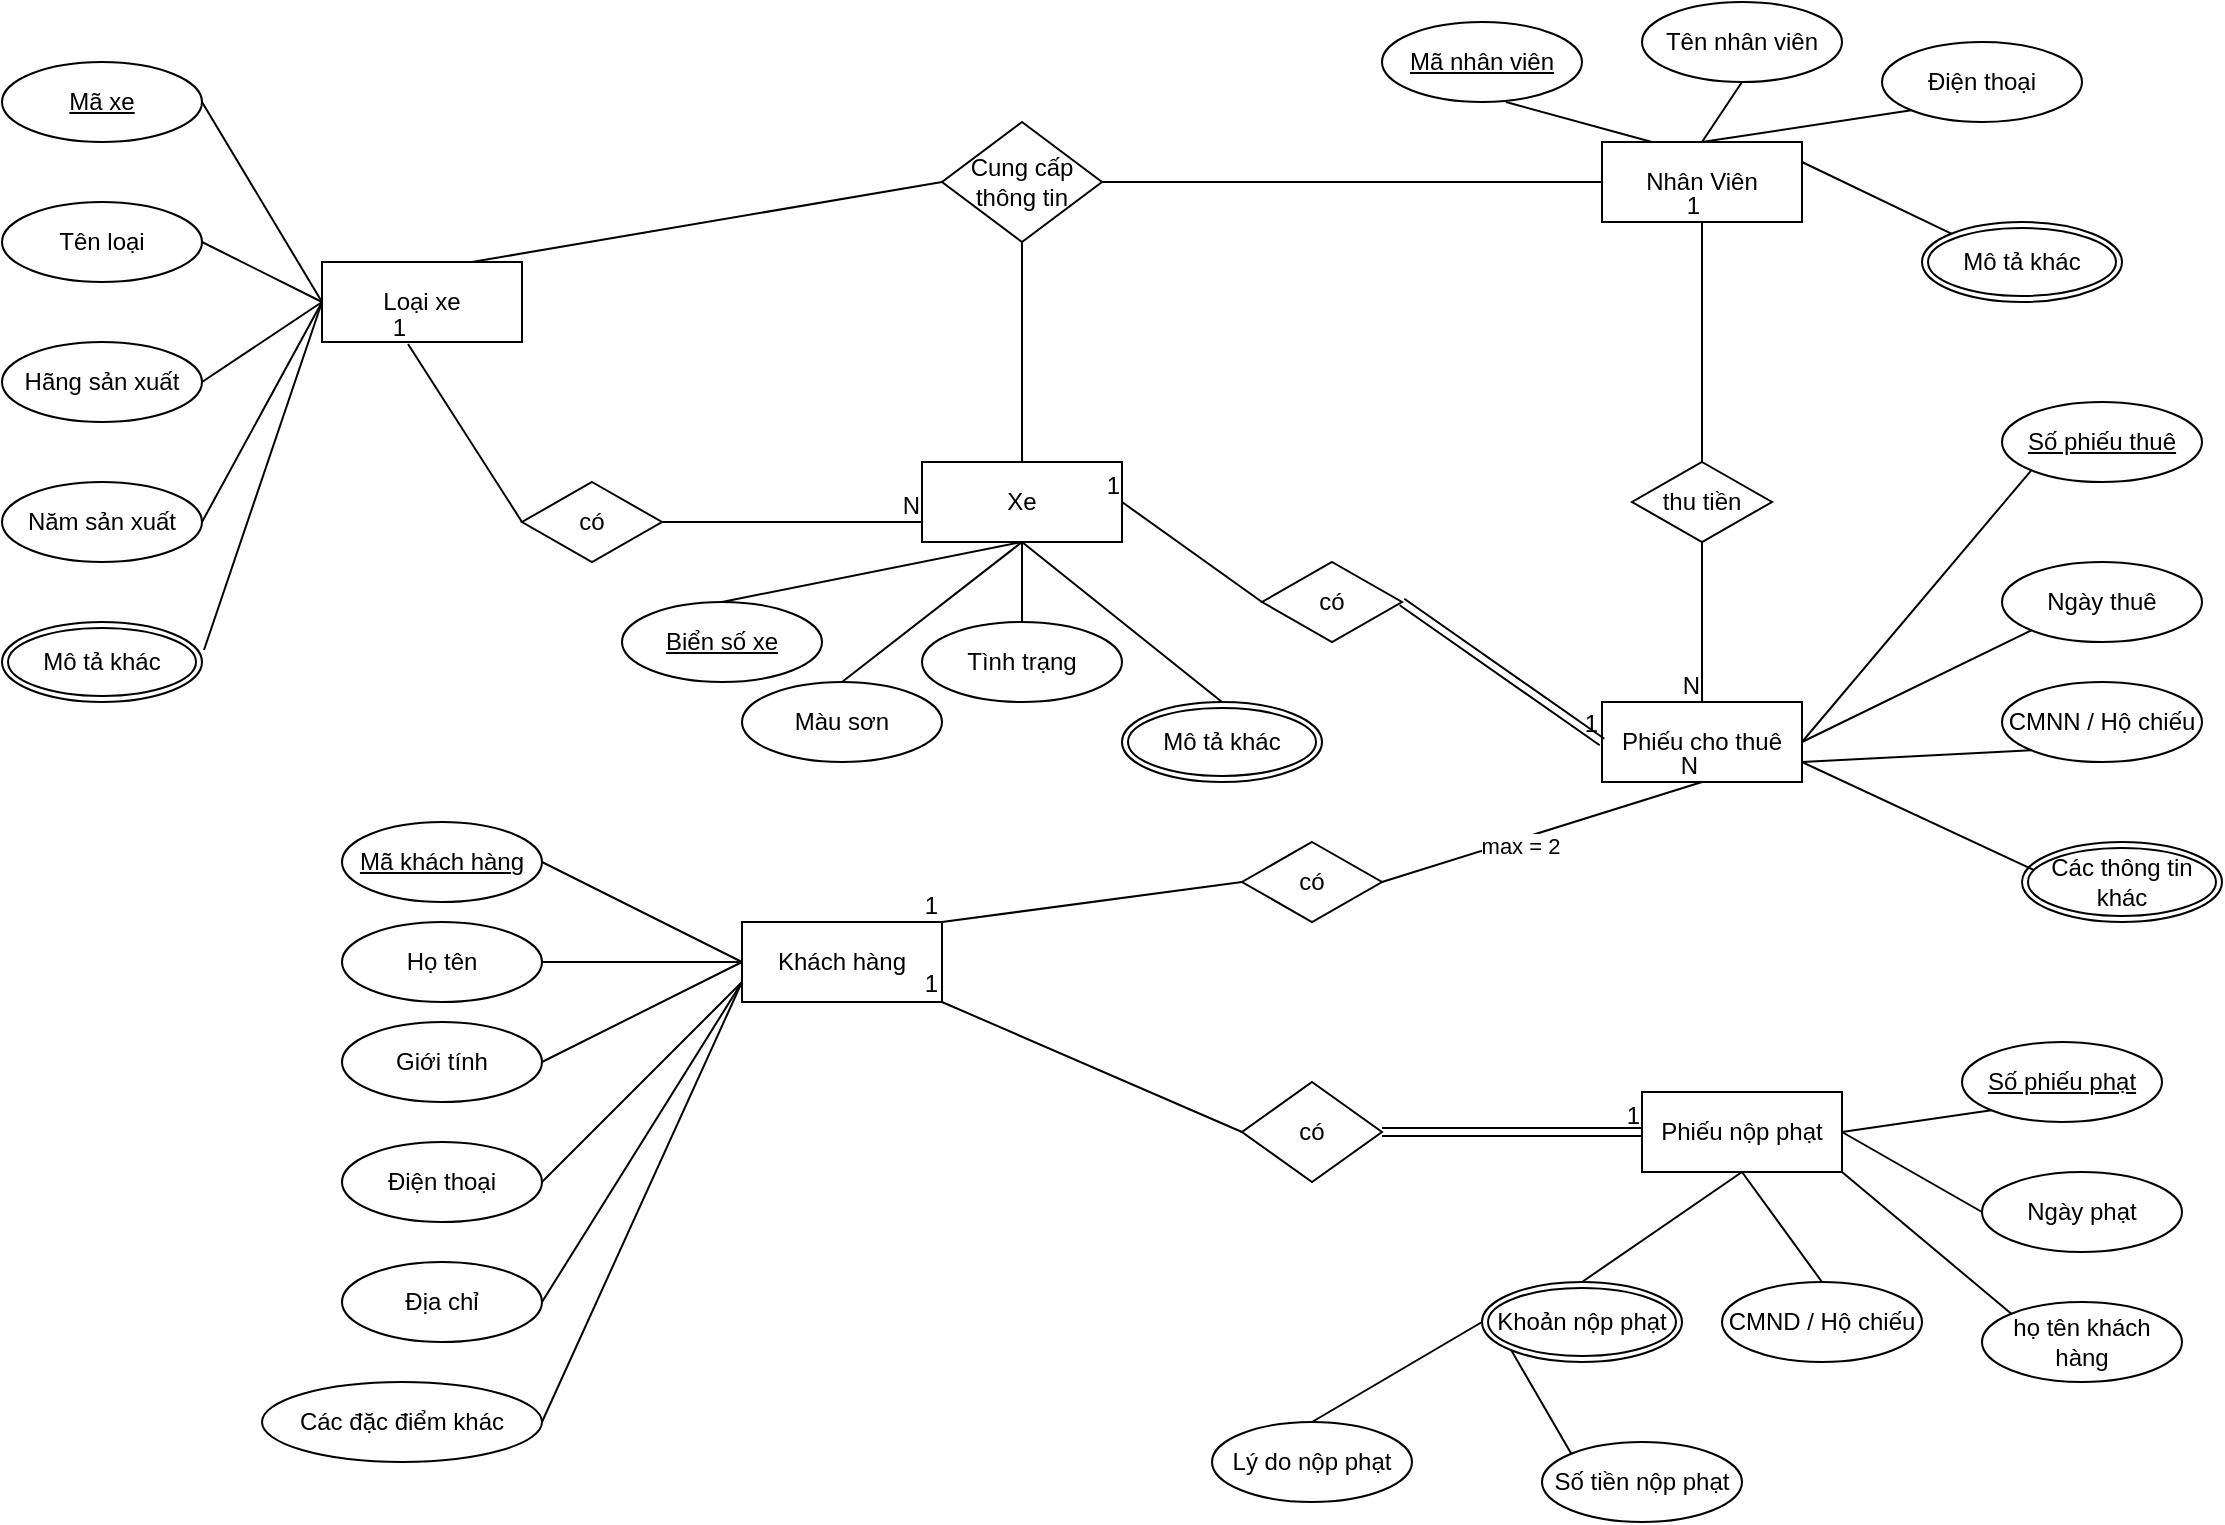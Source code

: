 <mxfile version="21.8.2" type="device">
  <diagram name="Page-1" id="RIZCi0_Y6E4zNr2SQtIL">
    <mxGraphModel dx="1386" dy="1893" grid="1" gridSize="10" guides="1" tooltips="1" connect="1" arrows="1" fold="1" page="1" pageScale="1" pageWidth="850" pageHeight="1100" math="0" shadow="0">
      <root>
        <mxCell id="0" />
        <mxCell id="1" parent="0" />
        <mxCell id="vP8TKwMheVow43DuTM-l-1" value="Loại xe" style="whiteSpace=wrap;html=1;align=center;" vertex="1" parent="1">
          <mxGeometry x="240" y="20" width="100" height="40" as="geometry" />
        </mxCell>
        <mxCell id="vP8TKwMheVow43DuTM-l-2" value="Xe" style="whiteSpace=wrap;html=1;align=center;" vertex="1" parent="1">
          <mxGeometry x="540" y="120" width="100" height="40" as="geometry" />
        </mxCell>
        <mxCell id="vP8TKwMheVow43DuTM-l-3" value="Khách hàng" style="whiteSpace=wrap;html=1;align=center;" vertex="1" parent="1">
          <mxGeometry x="450" y="350" width="100" height="40" as="geometry" />
        </mxCell>
        <mxCell id="vP8TKwMheVow43DuTM-l-4" value="Phiếu cho thuê" style="whiteSpace=wrap;html=1;align=center;" vertex="1" parent="1">
          <mxGeometry x="880" y="240" width="100" height="40" as="geometry" />
        </mxCell>
        <mxCell id="vP8TKwMheVow43DuTM-l-5" value="Nhân Viên" style="whiteSpace=wrap;html=1;align=center;" vertex="1" parent="1">
          <mxGeometry x="880" y="-40" width="100" height="40" as="geometry" />
        </mxCell>
        <mxCell id="vP8TKwMheVow43DuTM-l-6" value="có" style="shape=rhombus;perimeter=rhombusPerimeter;whiteSpace=wrap;html=1;align=center;" vertex="1" parent="1">
          <mxGeometry x="340" y="130" width="70" height="40" as="geometry" />
        </mxCell>
        <mxCell id="vP8TKwMheVow43DuTM-l-7" value="Phiếu nộp phạt" style="whiteSpace=wrap;html=1;align=center;" vertex="1" parent="1">
          <mxGeometry x="900" y="435" width="100" height="40" as="geometry" />
        </mxCell>
        <mxCell id="vP8TKwMheVow43DuTM-l-15" value="" style="endArrow=none;html=1;rounded=0;exitX=1;exitY=0.5;exitDx=0;exitDy=0;entryX=0;entryY=0.75;entryDx=0;entryDy=0;" edge="1" parent="1" source="vP8TKwMheVow43DuTM-l-6" target="vP8TKwMheVow43DuTM-l-2">
          <mxGeometry relative="1" as="geometry">
            <mxPoint x="490" y="290" as="sourcePoint" />
            <mxPoint x="650" y="290" as="targetPoint" />
          </mxGeometry>
        </mxCell>
        <mxCell id="vP8TKwMheVow43DuTM-l-16" value="N" style="resizable=0;html=1;whiteSpace=wrap;align=right;verticalAlign=bottom;" connectable="0" vertex="1" parent="vP8TKwMheVow43DuTM-l-15">
          <mxGeometry x="1" relative="1" as="geometry" />
        </mxCell>
        <mxCell id="vP8TKwMheVow43DuTM-l-17" value="" style="endArrow=none;html=1;rounded=0;entryX=0.43;entryY=1.025;entryDx=0;entryDy=0;exitX=0;exitY=0.5;exitDx=0;exitDy=0;entryPerimeter=0;" edge="1" parent="1" source="vP8TKwMheVow43DuTM-l-6" target="vP8TKwMheVow43DuTM-l-1">
          <mxGeometry relative="1" as="geometry">
            <mxPoint x="490" y="290" as="sourcePoint" />
            <mxPoint x="650" y="290" as="targetPoint" />
          </mxGeometry>
        </mxCell>
        <mxCell id="vP8TKwMheVow43DuTM-l-18" value="1" style="resizable=0;html=1;whiteSpace=wrap;align=right;verticalAlign=bottom;" connectable="0" vertex="1" parent="vP8TKwMheVow43DuTM-l-17">
          <mxGeometry x="1" relative="1" as="geometry" />
        </mxCell>
        <mxCell id="vP8TKwMheVow43DuTM-l-19" value="có" style="shape=rhombus;perimeter=rhombusPerimeter;whiteSpace=wrap;html=1;align=center;" vertex="1" parent="1">
          <mxGeometry x="700" y="310" width="70" height="40" as="geometry" />
        </mxCell>
        <mxCell id="vP8TKwMheVow43DuTM-l-20" value="có" style="shape=rhombus;perimeter=rhombusPerimeter;whiteSpace=wrap;html=1;align=center;" vertex="1" parent="1">
          <mxGeometry x="710" y="170" width="70" height="40" as="geometry" />
        </mxCell>
        <mxCell id="vP8TKwMheVow43DuTM-l-25" value="" style="endArrow=none;html=1;rounded=0;entryX=1;entryY=0;entryDx=0;entryDy=0;exitX=0;exitY=0.5;exitDx=0;exitDy=0;" edge="1" parent="1" source="vP8TKwMheVow43DuTM-l-19" target="vP8TKwMheVow43DuTM-l-3">
          <mxGeometry relative="1" as="geometry">
            <mxPoint x="490" y="290" as="sourcePoint" />
            <mxPoint x="650" y="290" as="targetPoint" />
          </mxGeometry>
        </mxCell>
        <mxCell id="vP8TKwMheVow43DuTM-l-26" value="1" style="resizable=0;html=1;whiteSpace=wrap;align=right;verticalAlign=bottom;" connectable="0" vertex="1" parent="vP8TKwMheVow43DuTM-l-25">
          <mxGeometry x="1" relative="1" as="geometry" />
        </mxCell>
        <mxCell id="vP8TKwMheVow43DuTM-l-27" value="" style="shape=link;html=1;rounded=0;exitX=1;exitY=0.5;exitDx=0;exitDy=0;width=-4;entryX=0;entryY=0.5;entryDx=0;entryDy=0;" edge="1" parent="1" source="vP8TKwMheVow43DuTM-l-20" target="vP8TKwMheVow43DuTM-l-4">
          <mxGeometry relative="1" as="geometry">
            <mxPoint x="490" y="290" as="sourcePoint" />
            <mxPoint x="690" y="240" as="targetPoint" />
          </mxGeometry>
        </mxCell>
        <mxCell id="vP8TKwMheVow43DuTM-l-28" value="1" style="resizable=0;html=1;whiteSpace=wrap;align=right;verticalAlign=bottom;" connectable="0" vertex="1" parent="vP8TKwMheVow43DuTM-l-27">
          <mxGeometry x="1" relative="1" as="geometry" />
        </mxCell>
        <mxCell id="vP8TKwMheVow43DuTM-l-29" value="" style="shape=link;html=1;rounded=0;entryX=0;entryY=0.5;entryDx=0;entryDy=0;width=-4;exitX=1;exitY=0.5;exitDx=0;exitDy=0;" edge="1" parent="1" source="vP8TKwMheVow43DuTM-l-31" target="vP8TKwMheVow43DuTM-l-7">
          <mxGeometry relative="1" as="geometry">
            <mxPoint x="750" y="450" as="sourcePoint" />
            <mxPoint x="940" y="290" as="targetPoint" />
          </mxGeometry>
        </mxCell>
        <mxCell id="vP8TKwMheVow43DuTM-l-30" value="1" style="resizable=0;html=1;whiteSpace=wrap;align=right;verticalAlign=bottom;" connectable="0" vertex="1" parent="vP8TKwMheVow43DuTM-l-29">
          <mxGeometry x="1" relative="1" as="geometry" />
        </mxCell>
        <mxCell id="vP8TKwMheVow43DuTM-l-31" value="có" style="shape=rhombus;perimeter=rhombusPerimeter;whiteSpace=wrap;html=1;align=center;" vertex="1" parent="1">
          <mxGeometry x="700" y="430" width="70" height="50" as="geometry" />
        </mxCell>
        <mxCell id="vP8TKwMheVow43DuTM-l-33" value="" style="endArrow=none;html=1;rounded=0;entryX=1;entryY=1;entryDx=0;entryDy=0;exitX=0;exitY=0.5;exitDx=0;exitDy=0;" edge="1" parent="1" source="vP8TKwMheVow43DuTM-l-31" target="vP8TKwMheVow43DuTM-l-3">
          <mxGeometry relative="1" as="geometry">
            <mxPoint x="710" y="340" as="sourcePoint" />
            <mxPoint x="560" y="380" as="targetPoint" />
          </mxGeometry>
        </mxCell>
        <mxCell id="vP8TKwMheVow43DuTM-l-34" value="1" style="resizable=0;html=1;whiteSpace=wrap;align=right;verticalAlign=bottom;" connectable="0" vertex="1" parent="vP8TKwMheVow43DuTM-l-33">
          <mxGeometry x="1" relative="1" as="geometry" />
        </mxCell>
        <mxCell id="vP8TKwMheVow43DuTM-l-35" value="thu tiền&lt;br&gt;" style="shape=rhombus;perimeter=rhombusPerimeter;whiteSpace=wrap;html=1;align=center;" vertex="1" parent="1">
          <mxGeometry x="895" y="120" width="70" height="40" as="geometry" />
        </mxCell>
        <mxCell id="vP8TKwMheVow43DuTM-l-36" value="Cung cấp &lt;br&gt;thông tin" style="shape=rhombus;perimeter=rhombusPerimeter;whiteSpace=wrap;html=1;align=center;" vertex="1" parent="1">
          <mxGeometry x="550" y="-50" width="80" height="60" as="geometry" />
        </mxCell>
        <mxCell id="vP8TKwMheVow43DuTM-l-38" value="" style="endArrow=none;html=1;rounded=0;entryX=0.5;entryY=1;entryDx=0;entryDy=0;exitX=0.5;exitY=0;exitDx=0;exitDy=0;" edge="1" parent="1" source="vP8TKwMheVow43DuTM-l-35" target="vP8TKwMheVow43DuTM-l-5">
          <mxGeometry relative="1" as="geometry">
            <mxPoint x="710" y="340" as="sourcePoint" />
            <mxPoint x="560" y="360" as="targetPoint" />
          </mxGeometry>
        </mxCell>
        <mxCell id="vP8TKwMheVow43DuTM-l-39" value="1" style="resizable=0;html=1;whiteSpace=wrap;align=right;verticalAlign=bottom;" connectable="0" vertex="1" parent="vP8TKwMheVow43DuTM-l-38">
          <mxGeometry x="1" relative="1" as="geometry" />
        </mxCell>
        <mxCell id="vP8TKwMheVow43DuTM-l-42" value="" style="endArrow=none;html=1;rounded=0;entryX=1;entryY=0.5;entryDx=0;entryDy=0;exitX=0;exitY=0.5;exitDx=0;exitDy=0;" edge="1" parent="1" source="vP8TKwMheVow43DuTM-l-20" target="vP8TKwMheVow43DuTM-l-2">
          <mxGeometry relative="1" as="geometry">
            <mxPoint x="710" y="340" as="sourcePoint" />
            <mxPoint x="560" y="360" as="targetPoint" />
          </mxGeometry>
        </mxCell>
        <mxCell id="vP8TKwMheVow43DuTM-l-43" value="1" style="resizable=0;html=1;whiteSpace=wrap;align=right;verticalAlign=bottom;" connectable="0" vertex="1" parent="vP8TKwMheVow43DuTM-l-42">
          <mxGeometry x="1" relative="1" as="geometry" />
        </mxCell>
        <mxCell id="vP8TKwMheVow43DuTM-l-44" value="" style="endArrow=none;html=1;rounded=0;exitX=1;exitY=0.5;exitDx=0;exitDy=0;entryX=0.5;entryY=1;entryDx=0;entryDy=0;" edge="1" parent="1" source="vP8TKwMheVow43DuTM-l-19" target="vP8TKwMheVow43DuTM-l-4">
          <mxGeometry relative="1" as="geometry">
            <mxPoint x="940" y="130" as="sourcePoint" />
            <mxPoint x="940" y="30" as="targetPoint" />
          </mxGeometry>
        </mxCell>
        <mxCell id="vP8TKwMheVow43DuTM-l-45" value="N" style="resizable=0;html=1;whiteSpace=wrap;align=right;verticalAlign=bottom;" connectable="0" vertex="1" parent="vP8TKwMheVow43DuTM-l-44">
          <mxGeometry x="1" relative="1" as="geometry" />
        </mxCell>
        <mxCell id="vP8TKwMheVow43DuTM-l-46" value="max = 2&lt;br&gt;" style="edgeLabel;html=1;align=center;verticalAlign=middle;resizable=0;points=[];" vertex="1" connectable="0" parent="vP8TKwMheVow43DuTM-l-44">
          <mxGeometry x="-0.15" y="-3" relative="1" as="geometry">
            <mxPoint as="offset" />
          </mxGeometry>
        </mxCell>
        <mxCell id="vP8TKwMheVow43DuTM-l-47" value="" style="endArrow=none;html=1;rounded=0;exitX=0.75;exitY=0;exitDx=0;exitDy=0;entryX=0;entryY=0.5;entryDx=0;entryDy=0;" edge="1" parent="1" source="vP8TKwMheVow43DuTM-l-1" target="vP8TKwMheVow43DuTM-l-36">
          <mxGeometry relative="1" as="geometry">
            <mxPoint x="490" y="290" as="sourcePoint" />
            <mxPoint x="650" y="290" as="targetPoint" />
          </mxGeometry>
        </mxCell>
        <mxCell id="vP8TKwMheVow43DuTM-l-48" value="" style="endArrow=none;html=1;rounded=0;exitX=1;exitY=0.5;exitDx=0;exitDy=0;entryX=0;entryY=0.5;entryDx=0;entryDy=0;" edge="1" parent="1" source="vP8TKwMheVow43DuTM-l-36" target="vP8TKwMheVow43DuTM-l-5">
          <mxGeometry relative="1" as="geometry">
            <mxPoint x="350" y="50" as="sourcePoint" />
            <mxPoint x="560" y="40" as="targetPoint" />
          </mxGeometry>
        </mxCell>
        <mxCell id="vP8TKwMheVow43DuTM-l-49" value="" style="endArrow=none;html=1;rounded=0;exitX=0.5;exitY=1;exitDx=0;exitDy=0;entryX=0.5;entryY=0;entryDx=0;entryDy=0;" edge="1" parent="1" source="vP8TKwMheVow43DuTM-l-36" target="vP8TKwMheVow43DuTM-l-2">
          <mxGeometry relative="1" as="geometry">
            <mxPoint x="640" y="40" as="sourcePoint" />
            <mxPoint x="890" y="-10" as="targetPoint" />
          </mxGeometry>
        </mxCell>
        <mxCell id="vP8TKwMheVow43DuTM-l-50" value="Mã xe" style="ellipse;whiteSpace=wrap;html=1;align=center;fontStyle=4;" vertex="1" parent="1">
          <mxGeometry x="80" y="-80" width="100" height="40" as="geometry" />
        </mxCell>
        <mxCell id="vP8TKwMheVow43DuTM-l-51" value="Tên loại" style="ellipse;whiteSpace=wrap;html=1;align=center;" vertex="1" parent="1">
          <mxGeometry x="80" y="-10" width="100" height="40" as="geometry" />
        </mxCell>
        <mxCell id="vP8TKwMheVow43DuTM-l-52" value="Hãng sản xuất" style="ellipse;whiteSpace=wrap;html=1;align=center;" vertex="1" parent="1">
          <mxGeometry x="80" y="60" width="100" height="40" as="geometry" />
        </mxCell>
        <mxCell id="vP8TKwMheVow43DuTM-l-53" value="Năm sản xuất" style="ellipse;whiteSpace=wrap;html=1;align=center;" vertex="1" parent="1">
          <mxGeometry x="80" y="130" width="100" height="40" as="geometry" />
        </mxCell>
        <mxCell id="vP8TKwMheVow43DuTM-l-54" value="Mô tả khác" style="ellipse;shape=doubleEllipse;margin=3;whiteSpace=wrap;html=1;align=center;" vertex="1" parent="1">
          <mxGeometry x="80" y="200" width="100" height="40" as="geometry" />
        </mxCell>
        <mxCell id="vP8TKwMheVow43DuTM-l-55" value="" style="endArrow=none;html=1;rounded=0;exitX=1;exitY=0.5;exitDx=0;exitDy=0;entryX=0;entryY=0.5;entryDx=0;entryDy=0;" edge="1" parent="1" source="vP8TKwMheVow43DuTM-l-50" target="vP8TKwMheVow43DuTM-l-1">
          <mxGeometry relative="1" as="geometry">
            <mxPoint x="490" y="290" as="sourcePoint" />
            <mxPoint x="650" y="290" as="targetPoint" />
          </mxGeometry>
        </mxCell>
        <mxCell id="vP8TKwMheVow43DuTM-l-56" value="" style="endArrow=none;html=1;rounded=0;exitX=1;exitY=0.5;exitDx=0;exitDy=0;entryX=0;entryY=0.5;entryDx=0;entryDy=0;" edge="1" parent="1" source="vP8TKwMheVow43DuTM-l-51" target="vP8TKwMheVow43DuTM-l-1">
          <mxGeometry relative="1" as="geometry">
            <mxPoint x="190" y="-50" as="sourcePoint" />
            <mxPoint x="250" y="50" as="targetPoint" />
          </mxGeometry>
        </mxCell>
        <mxCell id="vP8TKwMheVow43DuTM-l-57" value="" style="endArrow=none;html=1;rounded=0;exitX=1;exitY=0.5;exitDx=0;exitDy=0;entryX=0;entryY=0.5;entryDx=0;entryDy=0;" edge="1" parent="1" source="vP8TKwMheVow43DuTM-l-52" target="vP8TKwMheVow43DuTM-l-1">
          <mxGeometry relative="1" as="geometry">
            <mxPoint x="190" y="20" as="sourcePoint" />
            <mxPoint x="250" y="50" as="targetPoint" />
          </mxGeometry>
        </mxCell>
        <mxCell id="vP8TKwMheVow43DuTM-l-58" value="" style="endArrow=none;html=1;rounded=0;exitX=1;exitY=0.5;exitDx=0;exitDy=0;entryX=0;entryY=0.5;entryDx=0;entryDy=0;" edge="1" parent="1" source="vP8TKwMheVow43DuTM-l-53" target="vP8TKwMheVow43DuTM-l-1">
          <mxGeometry relative="1" as="geometry">
            <mxPoint x="190" y="90" as="sourcePoint" />
            <mxPoint x="250" y="50" as="targetPoint" />
          </mxGeometry>
        </mxCell>
        <mxCell id="vP8TKwMheVow43DuTM-l-59" value="" style="endArrow=none;html=1;rounded=0;exitX=1.01;exitY=0.35;exitDx=0;exitDy=0;entryX=0;entryY=0.5;entryDx=0;entryDy=0;exitPerimeter=0;" edge="1" parent="1" source="vP8TKwMheVow43DuTM-l-54" target="vP8TKwMheVow43DuTM-l-1">
          <mxGeometry relative="1" as="geometry">
            <mxPoint x="190" y="160" as="sourcePoint" />
            <mxPoint x="250" y="50" as="targetPoint" />
          </mxGeometry>
        </mxCell>
        <mxCell id="vP8TKwMheVow43DuTM-l-60" value="Biển số xe" style="ellipse;whiteSpace=wrap;html=1;align=center;fontStyle=4;" vertex="1" parent="1">
          <mxGeometry x="390" y="190" width="100" height="40" as="geometry" />
        </mxCell>
        <mxCell id="vP8TKwMheVow43DuTM-l-61" value="Màu sơn" style="ellipse;whiteSpace=wrap;html=1;align=center;" vertex="1" parent="1">
          <mxGeometry x="450" y="230" width="100" height="40" as="geometry" />
        </mxCell>
        <mxCell id="vP8TKwMheVow43DuTM-l-62" value="" style="endArrow=none;html=1;rounded=0;exitX=0.5;exitY=1;exitDx=0;exitDy=0;entryX=0.5;entryY=0;entryDx=0;entryDy=0;" edge="1" parent="1" source="vP8TKwMheVow43DuTM-l-35" target="vP8TKwMheVow43DuTM-l-4">
          <mxGeometry relative="1" as="geometry">
            <mxPoint x="420" y="160" as="sourcePoint" />
            <mxPoint x="550" y="160" as="targetPoint" />
          </mxGeometry>
        </mxCell>
        <mxCell id="vP8TKwMheVow43DuTM-l-63" value="N" style="resizable=0;html=1;whiteSpace=wrap;align=right;verticalAlign=bottom;" connectable="0" vertex="1" parent="vP8TKwMheVow43DuTM-l-62">
          <mxGeometry x="1" relative="1" as="geometry" />
        </mxCell>
        <mxCell id="vP8TKwMheVow43DuTM-l-64" value="Tình trạng" style="ellipse;whiteSpace=wrap;html=1;align=center;" vertex="1" parent="1">
          <mxGeometry x="540" y="200" width="100" height="40" as="geometry" />
        </mxCell>
        <mxCell id="vP8TKwMheVow43DuTM-l-65" value="Mô tả khác" style="ellipse;shape=doubleEllipse;margin=3;whiteSpace=wrap;html=1;align=center;" vertex="1" parent="1">
          <mxGeometry x="640" y="240" width="100" height="40" as="geometry" />
        </mxCell>
        <mxCell id="vP8TKwMheVow43DuTM-l-66" value="" style="endArrow=none;html=1;rounded=0;exitX=0.5;exitY=1;exitDx=0;exitDy=0;entryX=0.5;entryY=0;entryDx=0;entryDy=0;" edge="1" parent="1" source="vP8TKwMheVow43DuTM-l-2" target="vP8TKwMheVow43DuTM-l-60">
          <mxGeometry relative="1" as="geometry">
            <mxPoint x="190" y="-50" as="sourcePoint" />
            <mxPoint x="250" y="50" as="targetPoint" />
          </mxGeometry>
        </mxCell>
        <mxCell id="vP8TKwMheVow43DuTM-l-67" value="" style="endArrow=none;html=1;rounded=0;entryX=0.5;entryY=0;entryDx=0;entryDy=0;exitX=0.5;exitY=1;exitDx=0;exitDy=0;" edge="1" parent="1" source="vP8TKwMheVow43DuTM-l-2" target="vP8TKwMheVow43DuTM-l-61">
          <mxGeometry relative="1" as="geometry">
            <mxPoint x="590" y="160" as="sourcePoint" />
            <mxPoint x="450" y="200" as="targetPoint" />
          </mxGeometry>
        </mxCell>
        <mxCell id="vP8TKwMheVow43DuTM-l-69" value="" style="endArrow=none;html=1;rounded=0;entryX=0.5;entryY=0;entryDx=0;entryDy=0;exitX=0.5;exitY=1;exitDx=0;exitDy=0;" edge="1" parent="1" source="vP8TKwMheVow43DuTM-l-2" target="vP8TKwMheVow43DuTM-l-64">
          <mxGeometry relative="1" as="geometry">
            <mxPoint x="600" y="170" as="sourcePoint" />
            <mxPoint x="510" y="240" as="targetPoint" />
          </mxGeometry>
        </mxCell>
        <mxCell id="vP8TKwMheVow43DuTM-l-70" value="" style="endArrow=none;html=1;rounded=0;entryX=0.5;entryY=0;entryDx=0;entryDy=0;exitX=0.5;exitY=1;exitDx=0;exitDy=0;" edge="1" parent="1" source="vP8TKwMheVow43DuTM-l-2" target="vP8TKwMheVow43DuTM-l-65">
          <mxGeometry relative="1" as="geometry">
            <mxPoint x="600" y="170" as="sourcePoint" />
            <mxPoint x="600" y="210" as="targetPoint" />
          </mxGeometry>
        </mxCell>
        <mxCell id="vP8TKwMheVow43DuTM-l-71" value="Mã khách hàng" style="ellipse;whiteSpace=wrap;html=1;align=center;fontStyle=4;" vertex="1" parent="1">
          <mxGeometry x="250" y="300" width="100" height="40" as="geometry" />
        </mxCell>
        <mxCell id="vP8TKwMheVow43DuTM-l-72" value="" style="endArrow=none;html=1;rounded=0;exitX=1;exitY=0.5;exitDx=0;exitDy=0;entryX=0;entryY=0.5;entryDx=0;entryDy=0;" edge="1" parent="1" source="vP8TKwMheVow43DuTM-l-71" target="vP8TKwMheVow43DuTM-l-3">
          <mxGeometry relative="1" as="geometry">
            <mxPoint x="191" y="224" as="sourcePoint" />
            <mxPoint x="250" y="50" as="targetPoint" />
          </mxGeometry>
        </mxCell>
        <mxCell id="vP8TKwMheVow43DuTM-l-74" value="Họ tên" style="ellipse;whiteSpace=wrap;html=1;align=center;" vertex="1" parent="1">
          <mxGeometry x="250" y="350" width="100" height="40" as="geometry" />
        </mxCell>
        <mxCell id="vP8TKwMheVow43DuTM-l-75" value="Giới tính" style="ellipse;whiteSpace=wrap;html=1;align=center;" vertex="1" parent="1">
          <mxGeometry x="250" y="400" width="100" height="40" as="geometry" />
        </mxCell>
        <mxCell id="vP8TKwMheVow43DuTM-l-76" value="Điện thoại" style="ellipse;whiteSpace=wrap;html=1;align=center;" vertex="1" parent="1">
          <mxGeometry x="250" y="460" width="100" height="40" as="geometry" />
        </mxCell>
        <mxCell id="vP8TKwMheVow43DuTM-l-77" value="Địa chỉ" style="ellipse;whiteSpace=wrap;html=1;align=center;" vertex="1" parent="1">
          <mxGeometry x="250" y="520" width="100" height="40" as="geometry" />
        </mxCell>
        <mxCell id="vP8TKwMheVow43DuTM-l-78" value="Các đặc điểm khác" style="ellipse;whiteSpace=wrap;html=1;align=center;" vertex="1" parent="1">
          <mxGeometry x="210" y="580" width="140" height="40" as="geometry" />
        </mxCell>
        <mxCell id="vP8TKwMheVow43DuTM-l-79" value="" style="endArrow=none;html=1;rounded=0;exitX=1;exitY=0.5;exitDx=0;exitDy=0;entryX=0;entryY=0.5;entryDx=0;entryDy=0;" edge="1" parent="1" source="vP8TKwMheVow43DuTM-l-74" target="vP8TKwMheVow43DuTM-l-3">
          <mxGeometry relative="1" as="geometry">
            <mxPoint x="360" y="330" as="sourcePoint" />
            <mxPoint x="460" y="380" as="targetPoint" />
          </mxGeometry>
        </mxCell>
        <mxCell id="vP8TKwMheVow43DuTM-l-80" value="" style="endArrow=none;html=1;rounded=0;exitX=1;exitY=0.5;exitDx=0;exitDy=0;entryX=0;entryY=0.5;entryDx=0;entryDy=0;" edge="1" parent="1" source="vP8TKwMheVow43DuTM-l-75" target="vP8TKwMheVow43DuTM-l-3">
          <mxGeometry relative="1" as="geometry">
            <mxPoint x="360" y="380" as="sourcePoint" />
            <mxPoint x="460" y="380" as="targetPoint" />
          </mxGeometry>
        </mxCell>
        <mxCell id="vP8TKwMheVow43DuTM-l-81" value="" style="endArrow=none;html=1;rounded=0;exitX=1;exitY=0.5;exitDx=0;exitDy=0;entryX=0;entryY=0.75;entryDx=0;entryDy=0;" edge="1" parent="1" source="vP8TKwMheVow43DuTM-l-76" target="vP8TKwMheVow43DuTM-l-3">
          <mxGeometry relative="1" as="geometry">
            <mxPoint x="360" y="430" as="sourcePoint" />
            <mxPoint x="460" y="380" as="targetPoint" />
          </mxGeometry>
        </mxCell>
        <mxCell id="vP8TKwMheVow43DuTM-l-82" value="" style="endArrow=none;html=1;rounded=0;exitX=1;exitY=0.5;exitDx=0;exitDy=0;entryX=0;entryY=0.75;entryDx=0;entryDy=0;" edge="1" parent="1" source="vP8TKwMheVow43DuTM-l-77" target="vP8TKwMheVow43DuTM-l-3">
          <mxGeometry relative="1" as="geometry">
            <mxPoint x="360" y="490" as="sourcePoint" />
            <mxPoint x="460" y="390" as="targetPoint" />
          </mxGeometry>
        </mxCell>
        <mxCell id="vP8TKwMheVow43DuTM-l-83" value="" style="endArrow=none;html=1;rounded=0;exitX=1;exitY=0.5;exitDx=0;exitDy=0;entryX=0;entryY=0.75;entryDx=0;entryDy=0;" edge="1" parent="1" source="vP8TKwMheVow43DuTM-l-78" target="vP8TKwMheVow43DuTM-l-3">
          <mxGeometry relative="1" as="geometry">
            <mxPoint x="360" y="550" as="sourcePoint" />
            <mxPoint x="460" y="390" as="targetPoint" />
          </mxGeometry>
        </mxCell>
        <mxCell id="vP8TKwMheVow43DuTM-l-84" value="Số phiếu thuê" style="ellipse;whiteSpace=wrap;html=1;align=center;fontStyle=4;" vertex="1" parent="1">
          <mxGeometry x="1080" y="90" width="100" height="40" as="geometry" />
        </mxCell>
        <mxCell id="vP8TKwMheVow43DuTM-l-85" value="Ngày thuê" style="ellipse;whiteSpace=wrap;html=1;align=center;" vertex="1" parent="1">
          <mxGeometry x="1080" y="170" width="100" height="40" as="geometry" />
        </mxCell>
        <mxCell id="vP8TKwMheVow43DuTM-l-86" value="CMNN / Hộ chiếu" style="ellipse;whiteSpace=wrap;html=1;align=center;" vertex="1" parent="1">
          <mxGeometry x="1080" y="230" width="100" height="40" as="geometry" />
        </mxCell>
        <mxCell id="vP8TKwMheVow43DuTM-l-95" value="Các thông tin khác" style="ellipse;shape=doubleEllipse;margin=3;whiteSpace=wrap;html=1;align=center;" vertex="1" parent="1">
          <mxGeometry x="1090" y="310" width="100" height="40" as="geometry" />
        </mxCell>
        <mxCell id="vP8TKwMheVow43DuTM-l-96" value="" style="endArrow=none;html=1;rounded=0;exitX=0;exitY=1;exitDx=0;exitDy=0;entryX=1;entryY=0.5;entryDx=0;entryDy=0;" edge="1" parent="1" source="vP8TKwMheVow43DuTM-l-84" target="vP8TKwMheVow43DuTM-l-4">
          <mxGeometry relative="1" as="geometry">
            <mxPoint x="360" y="330" as="sourcePoint" />
            <mxPoint x="460" y="380" as="targetPoint" />
          </mxGeometry>
        </mxCell>
        <mxCell id="vP8TKwMheVow43DuTM-l-97" value="" style="endArrow=none;html=1;rounded=0;exitX=0;exitY=1;exitDx=0;exitDy=0;" edge="1" parent="1" source="vP8TKwMheVow43DuTM-l-85">
          <mxGeometry relative="1" as="geometry">
            <mxPoint x="1105" y="134" as="sourcePoint" />
            <mxPoint x="980" y="260" as="targetPoint" />
          </mxGeometry>
        </mxCell>
        <mxCell id="vP8TKwMheVow43DuTM-l-98" value="" style="endArrow=none;html=1;rounded=0;exitX=0;exitY=1;exitDx=0;exitDy=0;entryX=1;entryY=0.75;entryDx=0;entryDy=0;" edge="1" parent="1" source="vP8TKwMheVow43DuTM-l-86" target="vP8TKwMheVow43DuTM-l-4">
          <mxGeometry relative="1" as="geometry">
            <mxPoint x="1105" y="214" as="sourcePoint" />
            <mxPoint x="990" y="260" as="targetPoint" />
          </mxGeometry>
        </mxCell>
        <mxCell id="vP8TKwMheVow43DuTM-l-99" value="" style="endArrow=none;html=1;rounded=0;exitX=0.06;exitY=0.35;exitDx=0;exitDy=0;entryX=1;entryY=0.75;entryDx=0;entryDy=0;exitPerimeter=0;" edge="1" parent="1" source="vP8TKwMheVow43DuTM-l-95" target="vP8TKwMheVow43DuTM-l-4">
          <mxGeometry relative="1" as="geometry">
            <mxPoint x="1105" y="274" as="sourcePoint" />
            <mxPoint x="990" y="280" as="targetPoint" />
          </mxGeometry>
        </mxCell>
        <mxCell id="vP8TKwMheVow43DuTM-l-100" value="Số phiếu phạt" style="ellipse;whiteSpace=wrap;html=1;align=center;fontStyle=4;" vertex="1" parent="1">
          <mxGeometry x="1060" y="410" width="100" height="40" as="geometry" />
        </mxCell>
        <mxCell id="vP8TKwMheVow43DuTM-l-101" value="Ngày phạt" style="ellipse;whiteSpace=wrap;html=1;align=center;" vertex="1" parent="1">
          <mxGeometry x="1070" y="475" width="100" height="40" as="geometry" />
        </mxCell>
        <mxCell id="vP8TKwMheVow43DuTM-l-102" value="họ tên khách hàng" style="ellipse;whiteSpace=wrap;html=1;align=center;" vertex="1" parent="1">
          <mxGeometry x="1070" y="540" width="100" height="40" as="geometry" />
        </mxCell>
        <mxCell id="vP8TKwMheVow43DuTM-l-103" value="CMND / Hộ chiếu" style="ellipse;whiteSpace=wrap;html=1;align=center;" vertex="1" parent="1">
          <mxGeometry x="940" y="530" width="100" height="40" as="geometry" />
        </mxCell>
        <mxCell id="vP8TKwMheVow43DuTM-l-105" value="" style="endArrow=none;html=1;rounded=0;exitX=0.5;exitY=0;exitDx=0;exitDy=0;entryX=0.5;entryY=1;entryDx=0;entryDy=0;" edge="1" parent="1" source="vP8TKwMheVow43DuTM-l-111" target="vP8TKwMheVow43DuTM-l-7">
          <mxGeometry relative="1" as="geometry">
            <mxPoint x="895.355" y="535.858" as="sourcePoint" />
            <mxPoint x="990" y="270" as="targetPoint" />
          </mxGeometry>
        </mxCell>
        <mxCell id="vP8TKwMheVow43DuTM-l-106" value="" style="endArrow=none;html=1;rounded=0;exitX=0.5;exitY=0;exitDx=0;exitDy=0;entryX=0.5;entryY=1;entryDx=0;entryDy=0;" edge="1" parent="1" source="vP8TKwMheVow43DuTM-l-103" target="vP8TKwMheVow43DuTM-l-7">
          <mxGeometry relative="1" as="geometry">
            <mxPoint x="905" y="546" as="sourcePoint" />
            <mxPoint x="960" y="485" as="targetPoint" />
          </mxGeometry>
        </mxCell>
        <mxCell id="vP8TKwMheVow43DuTM-l-107" value="" style="endArrow=none;html=1;rounded=0;exitX=0;exitY=0;exitDx=0;exitDy=0;entryX=1;entryY=1;entryDx=0;entryDy=0;" edge="1" parent="1" source="vP8TKwMheVow43DuTM-l-102" target="vP8TKwMheVow43DuTM-l-7">
          <mxGeometry relative="1" as="geometry">
            <mxPoint x="1000" y="540" as="sourcePoint" />
            <mxPoint x="960" y="485" as="targetPoint" />
          </mxGeometry>
        </mxCell>
        <mxCell id="vP8TKwMheVow43DuTM-l-108" value="" style="endArrow=none;html=1;rounded=0;exitX=0;exitY=0.5;exitDx=0;exitDy=0;entryX=1;entryY=0.5;entryDx=0;entryDy=0;" edge="1" parent="1" source="vP8TKwMheVow43DuTM-l-101" target="vP8TKwMheVow43DuTM-l-7">
          <mxGeometry relative="1" as="geometry">
            <mxPoint x="1095" y="556" as="sourcePoint" />
            <mxPoint x="1010" y="485" as="targetPoint" />
          </mxGeometry>
        </mxCell>
        <mxCell id="vP8TKwMheVow43DuTM-l-109" value="" style="endArrow=none;html=1;rounded=0;exitX=0;exitY=1;exitDx=0;exitDy=0;entryX=1;entryY=0.5;entryDx=0;entryDy=0;" edge="1" parent="1" source="vP8TKwMheVow43DuTM-l-100" target="vP8TKwMheVow43DuTM-l-7">
          <mxGeometry relative="1" as="geometry">
            <mxPoint x="1080" y="505" as="sourcePoint" />
            <mxPoint x="1010" y="465" as="targetPoint" />
          </mxGeometry>
        </mxCell>
        <mxCell id="vP8TKwMheVow43DuTM-l-111" value="Khoản nộp phạt" style="ellipse;shape=doubleEllipse;margin=3;whiteSpace=wrap;html=1;align=center;" vertex="1" parent="1">
          <mxGeometry x="820" y="530" width="100" height="40" as="geometry" />
        </mxCell>
        <mxCell id="vP8TKwMheVow43DuTM-l-112" value="Lý do nộp phạt" style="ellipse;whiteSpace=wrap;html=1;align=center;" vertex="1" parent="1">
          <mxGeometry x="685" y="600" width="100" height="40" as="geometry" />
        </mxCell>
        <mxCell id="vP8TKwMheVow43DuTM-l-113" value="Số tiền nộp phạt" style="ellipse;whiteSpace=wrap;html=1;align=center;" vertex="1" parent="1">
          <mxGeometry x="850" y="610" width="100" height="40" as="geometry" />
        </mxCell>
        <mxCell id="vP8TKwMheVow43DuTM-l-114" value="" style="endArrow=none;html=1;rounded=0;exitX=0.5;exitY=0;exitDx=0;exitDy=0;entryX=0;entryY=0.5;entryDx=0;entryDy=0;" edge="1" parent="1" source="vP8TKwMheVow43DuTM-l-112" target="vP8TKwMheVow43DuTM-l-111">
          <mxGeometry relative="1" as="geometry">
            <mxPoint x="1000" y="540" as="sourcePoint" />
            <mxPoint x="960" y="485" as="targetPoint" />
          </mxGeometry>
        </mxCell>
        <mxCell id="vP8TKwMheVow43DuTM-l-115" value="" style="endArrow=none;html=1;rounded=0;exitX=0;exitY=1;exitDx=0;exitDy=0;entryX=0;entryY=0;entryDx=0;entryDy=0;" edge="1" parent="1" source="vP8TKwMheVow43DuTM-l-111" target="vP8TKwMheVow43DuTM-l-113">
          <mxGeometry relative="1" as="geometry">
            <mxPoint x="755" y="580" as="sourcePoint" />
            <mxPoint x="830" y="560" as="targetPoint" />
          </mxGeometry>
        </mxCell>
        <mxCell id="vP8TKwMheVow43DuTM-l-117" value="Mã nhân viên" style="ellipse;whiteSpace=wrap;html=1;align=center;fontStyle=4;" vertex="1" parent="1">
          <mxGeometry x="770" y="-100" width="100" height="40" as="geometry" />
        </mxCell>
        <mxCell id="vP8TKwMheVow43DuTM-l-118" value="Tên nhân viên" style="ellipse;whiteSpace=wrap;html=1;align=center;" vertex="1" parent="1">
          <mxGeometry x="900" y="-110" width="100" height="40" as="geometry" />
        </mxCell>
        <mxCell id="vP8TKwMheVow43DuTM-l-119" value="Điện thoại" style="ellipse;whiteSpace=wrap;html=1;align=center;" vertex="1" parent="1">
          <mxGeometry x="1020" y="-90" width="100" height="40" as="geometry" />
        </mxCell>
        <mxCell id="vP8TKwMheVow43DuTM-l-120" value="Mô tả khác" style="ellipse;shape=doubleEllipse;margin=3;whiteSpace=wrap;html=1;align=center;" vertex="1" parent="1">
          <mxGeometry x="1040" width="100" height="40" as="geometry" />
        </mxCell>
        <mxCell id="vP8TKwMheVow43DuTM-l-121" value="" style="endArrow=none;html=1;rounded=0;exitX=0.62;exitY=1;exitDx=0;exitDy=0;entryX=0.25;entryY=0;entryDx=0;entryDy=0;exitPerimeter=0;" edge="1" parent="1" source="vP8TKwMheVow43DuTM-l-117" target="vP8TKwMheVow43DuTM-l-5">
          <mxGeometry relative="1" as="geometry">
            <mxPoint x="360" y="330" as="sourcePoint" />
            <mxPoint x="460" y="380" as="targetPoint" />
          </mxGeometry>
        </mxCell>
        <mxCell id="vP8TKwMheVow43DuTM-l-122" value="" style="endArrow=none;html=1;rounded=0;exitX=0.5;exitY=1;exitDx=0;exitDy=0;entryX=0.5;entryY=0;entryDx=0;entryDy=0;" edge="1" parent="1" source="vP8TKwMheVow43DuTM-l-118" target="vP8TKwMheVow43DuTM-l-5">
          <mxGeometry relative="1" as="geometry">
            <mxPoint x="842" y="-50" as="sourcePoint" />
            <mxPoint x="915" y="-30" as="targetPoint" />
          </mxGeometry>
        </mxCell>
        <mxCell id="vP8TKwMheVow43DuTM-l-123" value="" style="endArrow=none;html=1;rounded=0;exitX=0;exitY=1;exitDx=0;exitDy=0;entryX=0.5;entryY=0;entryDx=0;entryDy=0;" edge="1" parent="1" source="vP8TKwMheVow43DuTM-l-119" target="vP8TKwMheVow43DuTM-l-5">
          <mxGeometry relative="1" as="geometry">
            <mxPoint x="960" y="-60" as="sourcePoint" />
            <mxPoint x="940" y="-30" as="targetPoint" />
          </mxGeometry>
        </mxCell>
        <mxCell id="vP8TKwMheVow43DuTM-l-124" value="" style="endArrow=none;html=1;rounded=0;exitX=0;exitY=0;exitDx=0;exitDy=0;entryX=1;entryY=0.25;entryDx=0;entryDy=0;" edge="1" parent="1" source="vP8TKwMheVow43DuTM-l-120" target="vP8TKwMheVow43DuTM-l-5">
          <mxGeometry relative="1" as="geometry">
            <mxPoint x="1045" y="-46" as="sourcePoint" />
            <mxPoint x="940" y="-30" as="targetPoint" />
          </mxGeometry>
        </mxCell>
      </root>
    </mxGraphModel>
  </diagram>
</mxfile>
